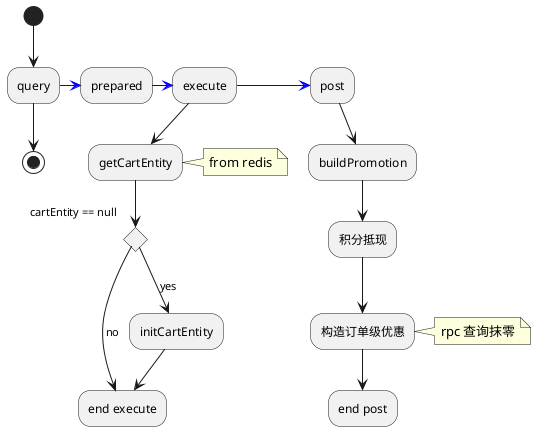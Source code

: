 @startuml

(*) --> query

query -[#blue]> prepared

prepared -[#blue]> execute
execute --> getCartEntity
note right
from redis
end note

if "cartEntity == null" then
--> [yes] initCartEntity
initCartEntity --> end execute
else
-> [no] end execute
end if

execute -[#blue]> post
post --> buildPromotion
--> 积分抵现
--> 构造订单级优惠
note right
rpc 查询抹零
end note
--> end post

query --> (*)
@enduml